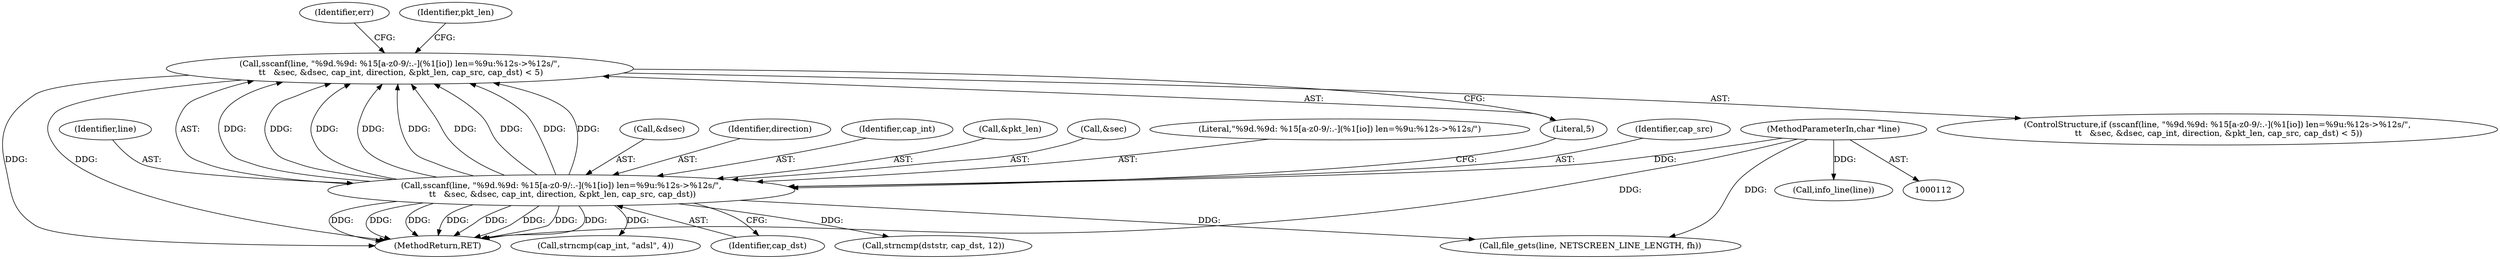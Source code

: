 digraph "0_wireshark_11edc83b98a61e890d7bb01855389d40e984ea82@API" {
"1000152" [label="(Call,sscanf(line, \"%9d.%9d: %15[a-z0-9/:.-](%1[io]) len=%9u:%12s->%12s/\",\n \t\t   &sec, &dsec, cap_int, direction, &pkt_len, cap_src, cap_dst) < 5)"];
"1000153" [label="(Call,sscanf(line, \"%9d.%9d: %15[a-z0-9/:.-](%1[io]) len=%9u:%12s->%12s/\",\n \t\t   &sec, &dsec, cap_int, direction, &pkt_len, cap_src, cap_dst))"];
"1000116" [label="(MethodParameterIn,char *line)"];
"1000334" [label="(Call,strncmp(cap_int, \"adsl\", 4))"];
"1000406" [label="(MethodReturn,RET)"];
"1000170" [label="(Identifier,err)"];
"1000158" [label="(Call,&dsec)"];
"1000161" [label="(Identifier,direction)"];
"1000165" [label="(Identifier,cap_dst)"];
"1000160" [label="(Identifier,cap_int)"];
"1000162" [label="(Call,&pkt_len)"];
"1000156" [label="(Call,&sec)"];
"1000364" [label="(Call,strncmp(dststr, cap_dst, 12))"];
"1000273" [label="(Call,info_line(line))"];
"1000155" [label="(Literal,\"%9d.%9d: %15[a-z0-9/:.-](%1[io]) len=%9u:%12s->%12s/\")"];
"1000153" [label="(Call,sscanf(line, \"%9d.%9d: %15[a-z0-9/:.-](%1[io]) len=%9u:%12s->%12s/\",\n \t\t   &sec, &dsec, cap_int, direction, &pkt_len, cap_src, cap_dst))"];
"1000166" [label="(Literal,5)"];
"1000116" [label="(MethodParameterIn,char *line)"];
"1000152" [label="(Call,sscanf(line, \"%9d.%9d: %15[a-z0-9/:.-](%1[io]) len=%9u:%12s->%12s/\",\n \t\t   &sec, &dsec, cap_int, direction, &pkt_len, cap_src, cap_dst) < 5)"];
"1000231" [label="(Call,file_gets(line, NETSCREEN_LINE_LENGTH, fh))"];
"1000164" [label="(Identifier,cap_src)"];
"1000182" [label="(Identifier,pkt_len)"];
"1000154" [label="(Identifier,line)"];
"1000151" [label="(ControlStructure,if (sscanf(line, \"%9d.%9d: %15[a-z0-9/:.-](%1[io]) len=%9u:%12s->%12s/\",\n \t\t   &sec, &dsec, cap_int, direction, &pkt_len, cap_src, cap_dst) < 5))"];
"1000152" -> "1000151"  [label="AST: "];
"1000152" -> "1000166"  [label="CFG: "];
"1000153" -> "1000152"  [label="AST: "];
"1000166" -> "1000152"  [label="AST: "];
"1000170" -> "1000152"  [label="CFG: "];
"1000182" -> "1000152"  [label="CFG: "];
"1000152" -> "1000406"  [label="DDG: "];
"1000152" -> "1000406"  [label="DDG: "];
"1000153" -> "1000152"  [label="DDG: "];
"1000153" -> "1000152"  [label="DDG: "];
"1000153" -> "1000152"  [label="DDG: "];
"1000153" -> "1000152"  [label="DDG: "];
"1000153" -> "1000152"  [label="DDG: "];
"1000153" -> "1000152"  [label="DDG: "];
"1000153" -> "1000152"  [label="DDG: "];
"1000153" -> "1000152"  [label="DDG: "];
"1000153" -> "1000152"  [label="DDG: "];
"1000153" -> "1000165"  [label="CFG: "];
"1000154" -> "1000153"  [label="AST: "];
"1000155" -> "1000153"  [label="AST: "];
"1000156" -> "1000153"  [label="AST: "];
"1000158" -> "1000153"  [label="AST: "];
"1000160" -> "1000153"  [label="AST: "];
"1000161" -> "1000153"  [label="AST: "];
"1000162" -> "1000153"  [label="AST: "];
"1000164" -> "1000153"  [label="AST: "];
"1000165" -> "1000153"  [label="AST: "];
"1000166" -> "1000153"  [label="CFG: "];
"1000153" -> "1000406"  [label="DDG: "];
"1000153" -> "1000406"  [label="DDG: "];
"1000153" -> "1000406"  [label="DDG: "];
"1000153" -> "1000406"  [label="DDG: "];
"1000153" -> "1000406"  [label="DDG: "];
"1000153" -> "1000406"  [label="DDG: "];
"1000153" -> "1000406"  [label="DDG: "];
"1000153" -> "1000406"  [label="DDG: "];
"1000116" -> "1000153"  [label="DDG: "];
"1000153" -> "1000231"  [label="DDG: "];
"1000153" -> "1000334"  [label="DDG: "];
"1000153" -> "1000364"  [label="DDG: "];
"1000116" -> "1000112"  [label="AST: "];
"1000116" -> "1000406"  [label="DDG: "];
"1000116" -> "1000231"  [label="DDG: "];
"1000116" -> "1000273"  [label="DDG: "];
}
